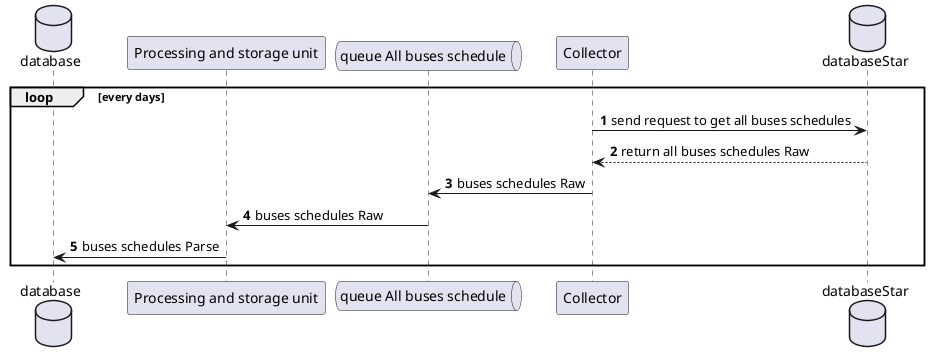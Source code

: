 @startuml sub sequence diagram for buses schedules
autonumber
database    database    as DB
participant "Processing and storage unit" as UTS
queue       "queue All buses schedule" as QABS
participant Collector as Co
database    databaseStar    as DBStar

loop every days
    Co -> DBStar : send request to get all buses schedules
    DBStar --> Co : return all buses schedules Raw
    Co -> QABS : buses schedules Raw
    QABS -> UTS : buses schedules Raw
    UTS -> DB : buses schedules Parse
end
@enduml